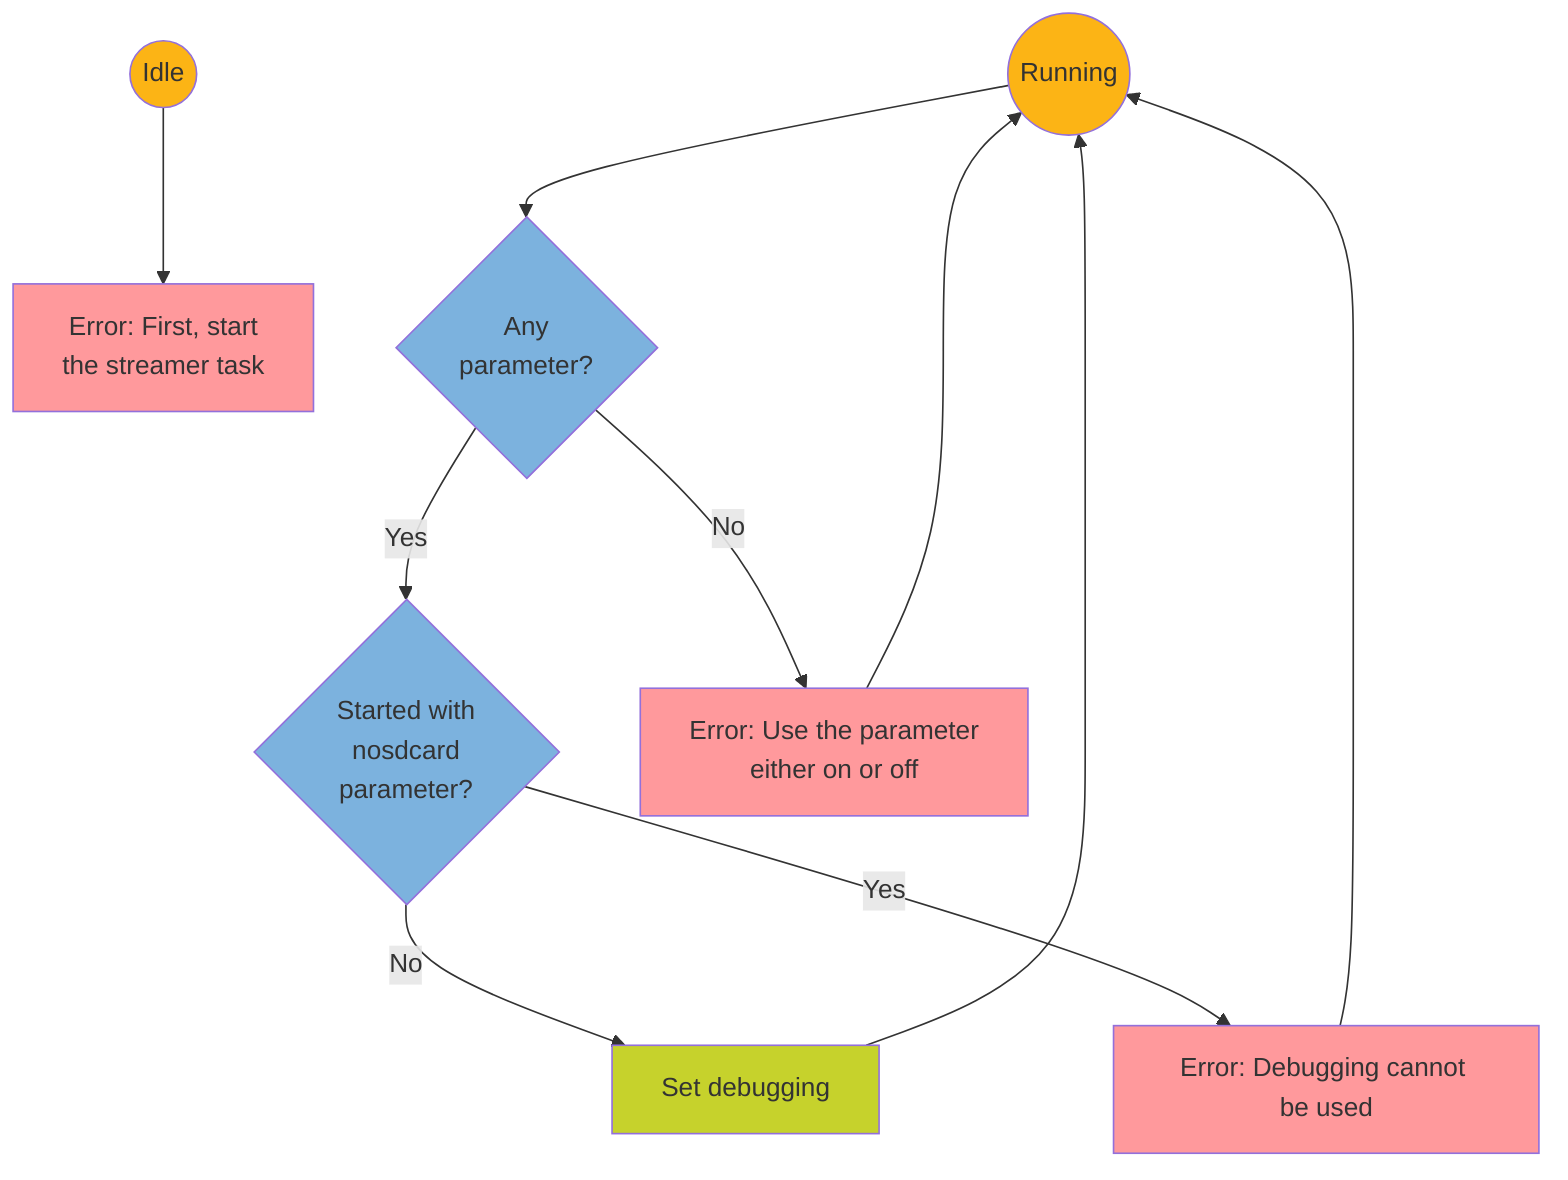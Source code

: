 flowchart TD
    classDef function fill:#c6d22c
    classDef condition fill:#7cb2de
    classDef state fill:#fcb415
    classDef error fill:#FF999C

    A((Idle)):::state --> B[Error: First, start
    the streamer task]:::error
    C((Running)):::state --> D{Any
    parameter?}:::condition
    D -- Yes --> F{Started with
    nosdcard
    parameter?}:::condition
    F -- No --> H[Set debugging]:::function
    H --> C
    F --Yes --> G[Error: Debugging cannot be used]:::error
    G --> C
    D -- No --> E[Error: Use the parameter
    either on or off]:::error
    E --> C